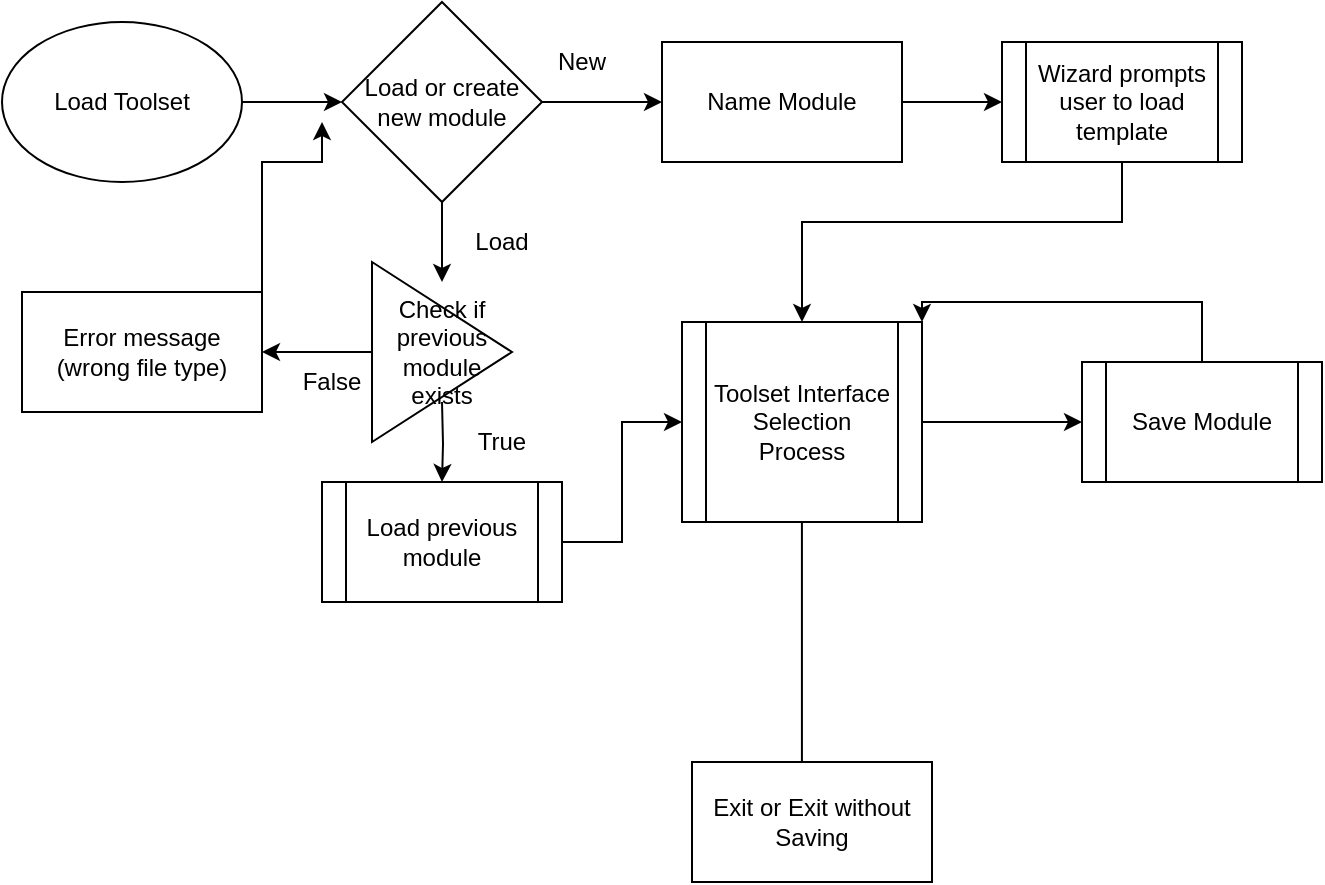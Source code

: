 <mxfile version="14.1.8" type="device"><diagram id="R2Yw-PA5Zl76v-Yz2pTC" name="Page-1"><mxGraphModel dx="1166" dy="666" grid="1" gridSize="10" guides="1" tooltips="1" connect="1" arrows="1" fold="1" page="1" pageScale="1" pageWidth="850" pageHeight="1100" math="0" shadow="0"><root><mxCell id="0"/><mxCell id="1" parent="0"/><mxCell id="6qQ_5ZA5_tba8BoMrGhh-3" value="" style="edgeStyle=orthogonalEdgeStyle;rounded=0;orthogonalLoop=1;jettySize=auto;html=1;" edge="1" parent="1" source="6qQ_5ZA5_tba8BoMrGhh-1" target="6qQ_5ZA5_tba8BoMrGhh-2"><mxGeometry relative="1" as="geometry"/></mxCell><mxCell id="6qQ_5ZA5_tba8BoMrGhh-1" value="Load Toolset" style="ellipse;whiteSpace=wrap;html=1;" vertex="1" parent="1"><mxGeometry x="20" y="20" width="120" height="80" as="geometry"/></mxCell><mxCell id="6qQ_5ZA5_tba8BoMrGhh-5" value="" style="edgeStyle=orthogonalEdgeStyle;rounded=0;orthogonalLoop=1;jettySize=auto;html=1;" edge="1" parent="1" source="6qQ_5ZA5_tba8BoMrGhh-31" target="6qQ_5ZA5_tba8BoMrGhh-4"><mxGeometry relative="1" as="geometry"/></mxCell><mxCell id="6qQ_5ZA5_tba8BoMrGhh-7" value="" style="edgeStyle=orthogonalEdgeStyle;rounded=0;orthogonalLoop=1;jettySize=auto;html=1;" edge="1" parent="1" target="6qQ_5ZA5_tba8BoMrGhh-6"><mxGeometry relative="1" as="geometry"><mxPoint x="240" y="210" as="sourcePoint"/></mxGeometry></mxCell><mxCell id="6qQ_5ZA5_tba8BoMrGhh-2" value="Load or create new module" style="rhombus;whiteSpace=wrap;html=1;" vertex="1" parent="1"><mxGeometry x="190" y="10" width="100" height="100" as="geometry"/></mxCell><mxCell id="6qQ_5ZA5_tba8BoMrGhh-24" style="edgeStyle=orthogonalEdgeStyle;rounded=0;orthogonalLoop=1;jettySize=auto;html=1;entryX=0.5;entryY=0;entryDx=0;entryDy=0;" edge="1" parent="1" source="6qQ_5ZA5_tba8BoMrGhh-4" target="6qQ_5ZA5_tba8BoMrGhh-22"><mxGeometry relative="1" as="geometry"><Array as="points"><mxPoint x="580" y="120"/><mxPoint x="420" y="120"/></Array></mxGeometry></mxCell><mxCell id="6qQ_5ZA5_tba8BoMrGhh-4" value="Wizard prompts user to load template" style="shape=process;whiteSpace=wrap;html=1;backgroundOutline=1;" vertex="1" parent="1"><mxGeometry x="520" y="30" width="120" height="60" as="geometry"/></mxCell><mxCell id="6qQ_5ZA5_tba8BoMrGhh-23" style="edgeStyle=orthogonalEdgeStyle;rounded=0;orthogonalLoop=1;jettySize=auto;html=1;entryX=0;entryY=0.5;entryDx=0;entryDy=0;" edge="1" parent="1" source="6qQ_5ZA5_tba8BoMrGhh-6" target="6qQ_5ZA5_tba8BoMrGhh-22"><mxGeometry relative="1" as="geometry"/></mxCell><mxCell id="6qQ_5ZA5_tba8BoMrGhh-6" value="Load previous module" style="shape=process;whiteSpace=wrap;html=1;backgroundOutline=1;" vertex="1" parent="1"><mxGeometry x="180" y="250" width="120" height="60" as="geometry"/></mxCell><mxCell id="6qQ_5ZA5_tba8BoMrGhh-8" value="Load" style="text;html=1;strokeColor=none;fillColor=none;align=center;verticalAlign=middle;whiteSpace=wrap;rounded=0;" vertex="1" parent="1"><mxGeometry x="250" y="120" width="40" height="20" as="geometry"/></mxCell><mxCell id="6qQ_5ZA5_tba8BoMrGhh-10" value="" style="edgeStyle=orthogonalEdgeStyle;rounded=0;orthogonalLoop=1;jettySize=auto;html=1;" edge="1" parent="1" source="6qQ_5ZA5_tba8BoMrGhh-2"><mxGeometry relative="1" as="geometry"><mxPoint x="240" y="110" as="sourcePoint"/><mxPoint x="240" y="150" as="targetPoint"/></mxGeometry></mxCell><mxCell id="6qQ_5ZA5_tba8BoMrGhh-19" style="edgeStyle=orthogonalEdgeStyle;rounded=0;orthogonalLoop=1;jettySize=auto;html=1;" edge="1" parent="1" source="6qQ_5ZA5_tba8BoMrGhh-11" target="6qQ_5ZA5_tba8BoMrGhh-18"><mxGeometry relative="1" as="geometry"/></mxCell><mxCell id="6qQ_5ZA5_tba8BoMrGhh-11" value="Check if previous module exists" style="triangle;whiteSpace=wrap;html=1;" vertex="1" parent="1"><mxGeometry x="205" y="140" width="70" height="90" as="geometry"/></mxCell><mxCell id="6qQ_5ZA5_tba8BoMrGhh-12" value="New" style="text;html=1;strokeColor=none;fillColor=none;align=center;verticalAlign=middle;whiteSpace=wrap;rounded=0;" vertex="1" parent="1"><mxGeometry x="290" y="30" width="40" height="20" as="geometry"/></mxCell><mxCell id="6qQ_5ZA5_tba8BoMrGhh-16" value="True" style="text;html=1;strokeColor=none;fillColor=none;align=center;verticalAlign=middle;whiteSpace=wrap;rounded=0;" vertex="1" parent="1"><mxGeometry x="250" y="220" width="40" height="20" as="geometry"/></mxCell><mxCell id="6qQ_5ZA5_tba8BoMrGhh-17" value="False" style="text;html=1;strokeColor=none;fillColor=none;align=center;verticalAlign=middle;whiteSpace=wrap;rounded=0;" vertex="1" parent="1"><mxGeometry x="165" y="190" width="40" height="20" as="geometry"/></mxCell><mxCell id="6qQ_5ZA5_tba8BoMrGhh-21" style="edgeStyle=orthogonalEdgeStyle;rounded=0;orthogonalLoop=1;jettySize=auto;html=1;" edge="1" parent="1" source="6qQ_5ZA5_tba8BoMrGhh-18"><mxGeometry relative="1" as="geometry"><mxPoint x="180" y="70" as="targetPoint"/><Array as="points"><mxPoint x="150" y="90"/></Array></mxGeometry></mxCell><mxCell id="6qQ_5ZA5_tba8BoMrGhh-18" value="Error message (wrong file type)" style="rounded=0;whiteSpace=wrap;html=1;" vertex="1" parent="1"><mxGeometry x="30" y="155" width="120" height="60" as="geometry"/></mxCell><mxCell id="6qQ_5ZA5_tba8BoMrGhh-27" value="" style="edgeStyle=orthogonalEdgeStyle;rounded=0;orthogonalLoop=1;jettySize=auto;html=1;" edge="1" parent="1" source="6qQ_5ZA5_tba8BoMrGhh-22" target="6qQ_5ZA5_tba8BoMrGhh-26"><mxGeometry relative="1" as="geometry"/></mxCell><mxCell id="6qQ_5ZA5_tba8BoMrGhh-30" style="edgeStyle=orthogonalEdgeStyle;rounded=0;orthogonalLoop=1;jettySize=auto;html=1;entryX=0.458;entryY=0.167;entryDx=0;entryDy=0;entryPerimeter=0;" edge="1" parent="1" source="6qQ_5ZA5_tba8BoMrGhh-22" target="6qQ_5ZA5_tba8BoMrGhh-29"><mxGeometry relative="1" as="geometry"/></mxCell><mxCell id="6qQ_5ZA5_tba8BoMrGhh-22" value="Toolset Interface Selection Process" style="shape=process;whiteSpace=wrap;html=1;backgroundOutline=1;" vertex="1" parent="1"><mxGeometry x="360" y="170" width="120" height="100" as="geometry"/></mxCell><mxCell id="6qQ_5ZA5_tba8BoMrGhh-28" style="edgeStyle=orthogonalEdgeStyle;rounded=0;orthogonalLoop=1;jettySize=auto;html=1;entryX=1;entryY=0;entryDx=0;entryDy=0;" edge="1" parent="1" source="6qQ_5ZA5_tba8BoMrGhh-26" target="6qQ_5ZA5_tba8BoMrGhh-22"><mxGeometry relative="1" as="geometry"><mxPoint x="580" y="160" as="targetPoint"/><Array as="points"><mxPoint x="620" y="160"/><mxPoint x="480" y="160"/></Array></mxGeometry></mxCell><mxCell id="6qQ_5ZA5_tba8BoMrGhh-26" value="Save Module" style="shape=process;whiteSpace=wrap;html=1;backgroundOutline=1;" vertex="1" parent="1"><mxGeometry x="560" y="190" width="120" height="60" as="geometry"/></mxCell><mxCell id="6qQ_5ZA5_tba8BoMrGhh-29" value="Exit or Exit without Saving" style="rounded=0;whiteSpace=wrap;html=1;" vertex="1" parent="1"><mxGeometry x="365" y="390" width="120" height="60" as="geometry"/></mxCell><mxCell id="6qQ_5ZA5_tba8BoMrGhh-31" value="Name Module" style="rounded=0;whiteSpace=wrap;html=1;" vertex="1" parent="1"><mxGeometry x="350" y="30" width="120" height="60" as="geometry"/></mxCell><mxCell id="6qQ_5ZA5_tba8BoMrGhh-32" value="" style="edgeStyle=orthogonalEdgeStyle;rounded=0;orthogonalLoop=1;jettySize=auto;html=1;" edge="1" parent="1" source="6qQ_5ZA5_tba8BoMrGhh-2" target="6qQ_5ZA5_tba8BoMrGhh-31"><mxGeometry relative="1" as="geometry"><mxPoint x="290" y="60" as="sourcePoint"/><mxPoint x="520" y="60" as="targetPoint"/></mxGeometry></mxCell></root></mxGraphModel></diagram></mxfile>